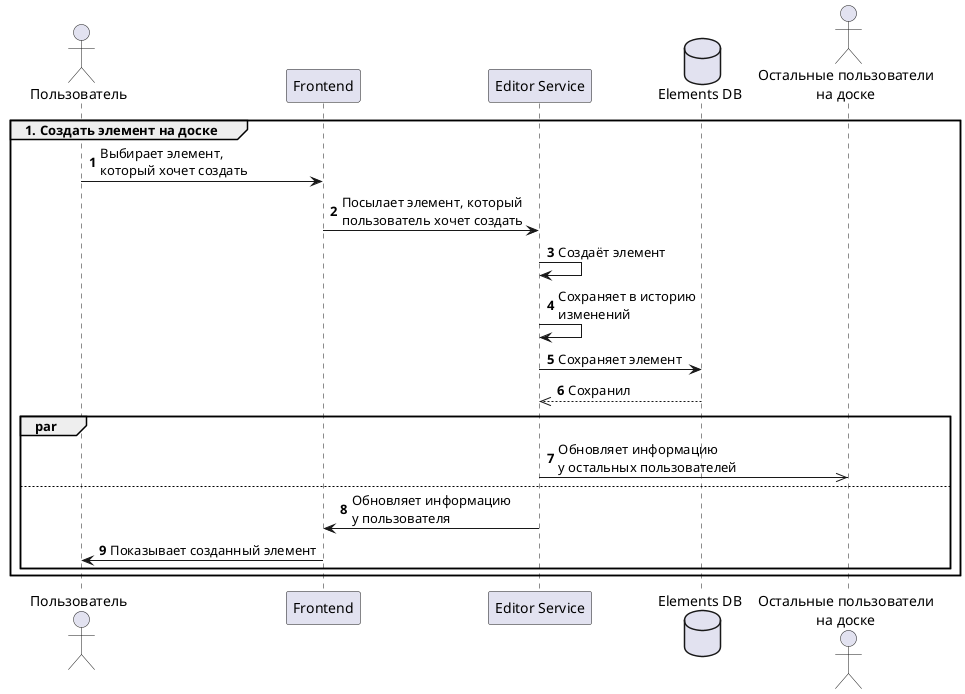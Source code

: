 @startuml board
autonumber
actor "Пользователь" as u
participant "Frontend" as f
participant "Editor Service" as e
database "Elements DB" as db
actor "Остальные пользователи\nна доске" as o

group 1. Создать элемент на доске
u -> f : Выбирает элемент,\nкоторый хочет создать
f -> e : Посылает элемент, который\nпользователь хочет создать
e -> e : Создаёт элемент
e -> e : Сохраняет в историю\nизменений
e -> db : Сохраняет элемент
db -->> e : Сохранил
Par 
e ->> o : Обновляет информацию\nу остальных пользователей
else
e -> f : Обновляет информацию\nу пользователя
f -> u : Показывает созданный элемент
end
end

@enduml